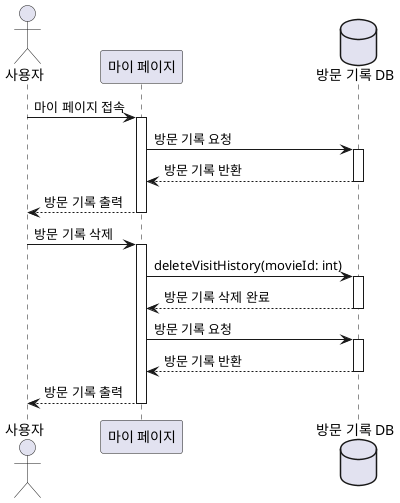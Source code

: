 @startuml

actor "사용자" as user
participant "마이 페이지" as myPage
database "방문 기록 DB" as db

user -> myPage : 마이 페이지 접속
activate myPage
myPage -> db : 방문 기록 요청
activate db
db --> myPage : 방문 기록 반환
deactivate db
myPage --> user : 방문 기록 출력
deactivate myPage

user -> myPage : 방문 기록 삭제
activate myPage
myPage -> db : deleteVisitHistory(movieId: int)
activate db
db --> myPage : 방문 기록 삭제 완료
deactivate db
myPage -> db : 방문 기록 요청
activate db
db --> myPage : 방문 기록 반환
deactivate db
myPage --> user : 방문 기록 출력
deactivate myPage

@enduml
